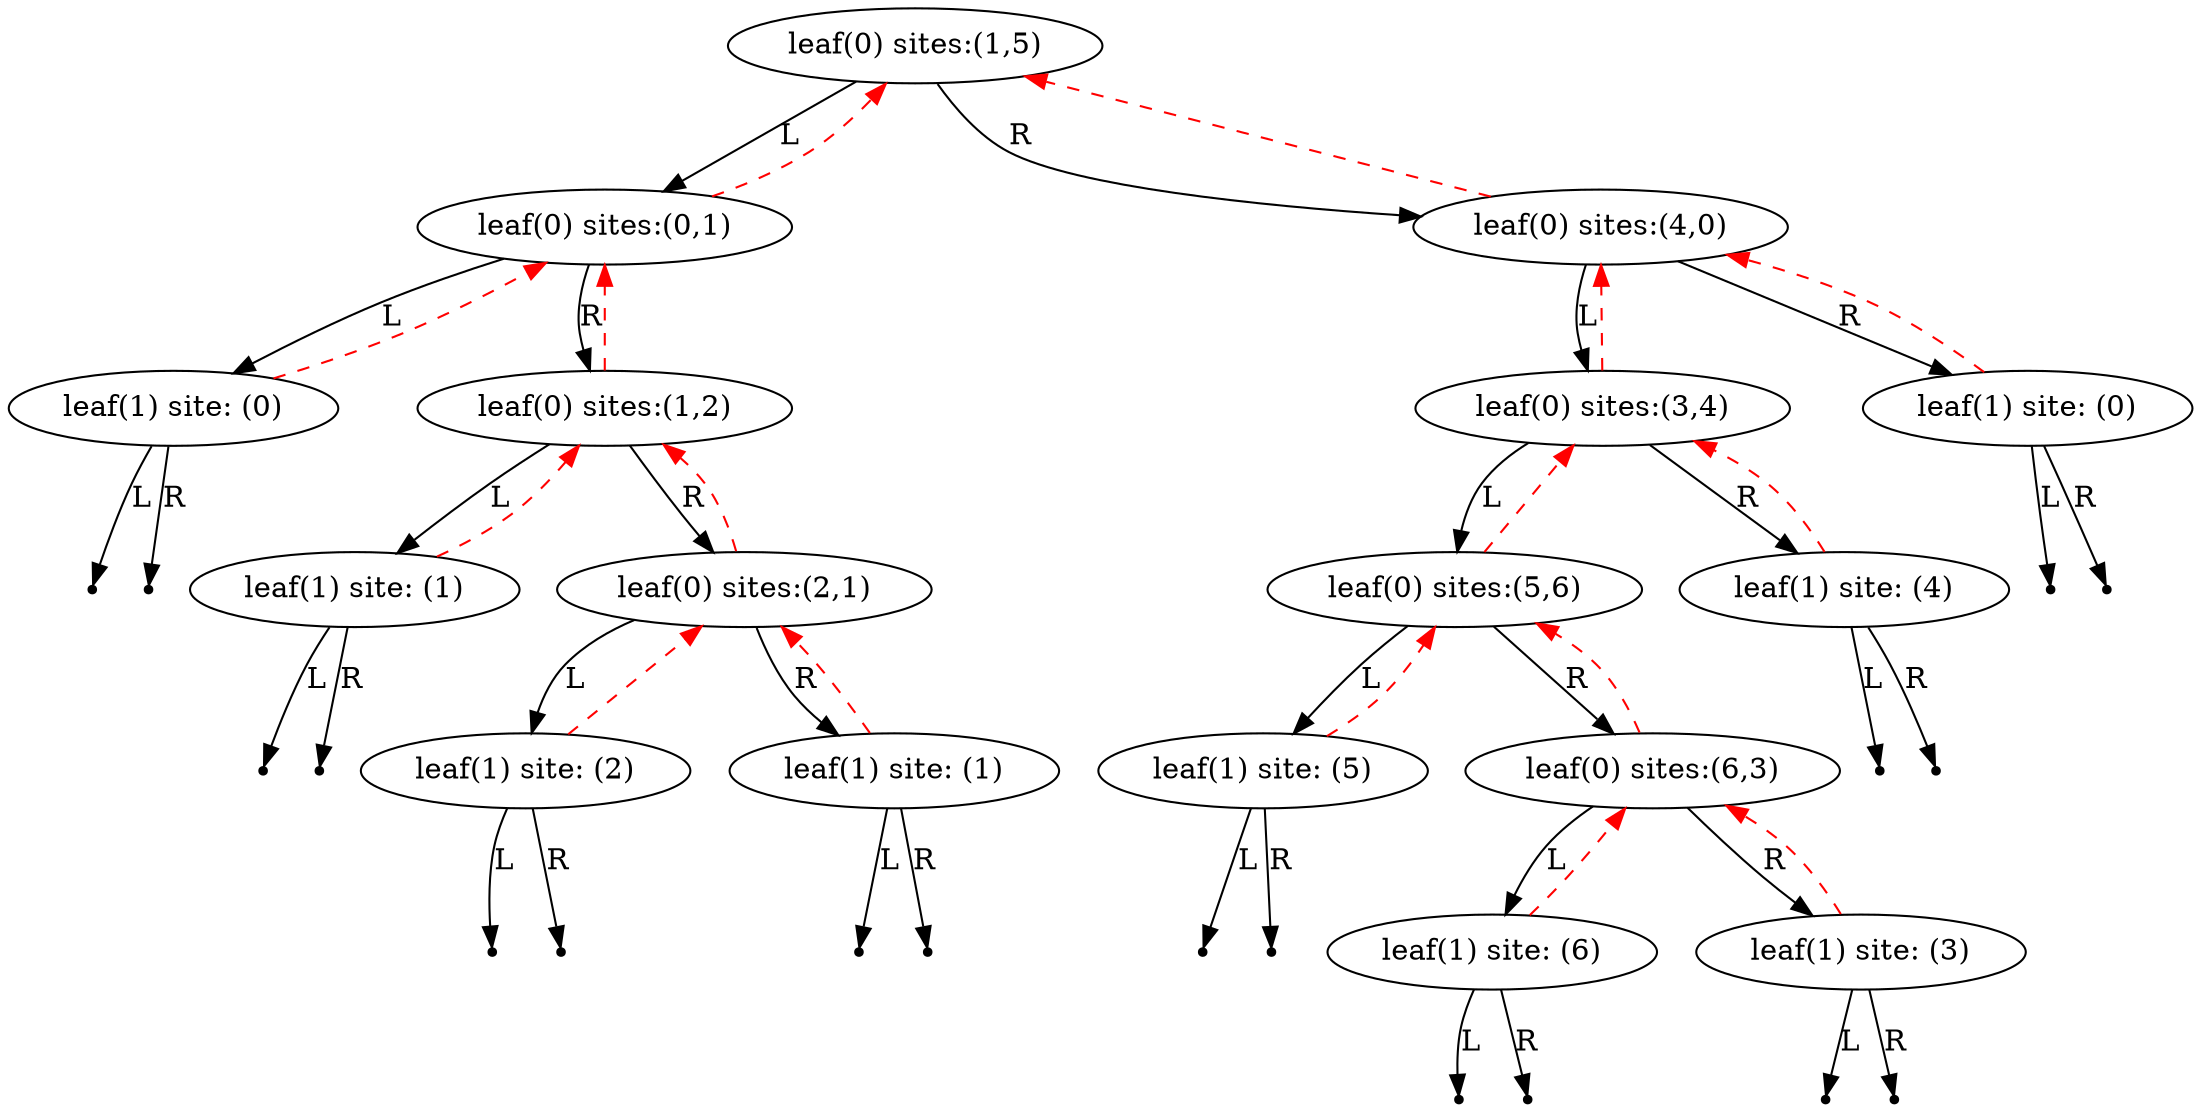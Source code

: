 digraph{
868351965[label="leaf(0) sites:(1,5)"];
868351965 -> 765334738[label="L"]
765334738[label="leaf(0) sites:(0,1)"];
765334738 -> 295808629[label="L"]
295808629[label="leaf(1) site: (0)"];
nullptr_l_295808629[shape=point];
295808629 -> nullptr_l_295808629[label="L"]
nullptr_r_295808629[shape=point];
295808629 -> nullptr_r_295808629[label="R"]
295808629 -> 765334738[color=red style=dashed]
765334738 -> 1555810283[label="R"]
1555810283[label="leaf(0) sites:(1,2)"];
1555810283 -> 1510627799[label="L"]
1510627799[label="leaf(1) site: (1)"];
nullptr_l_1510627799[shape=point];
1510627799 -> nullptr_l_1510627799[label="L"]
nullptr_r_1510627799[shape=point];
1510627799 -> nullptr_r_1510627799[label="R"]
1510627799 -> 1555810283[color=red style=dashed]
1555810283 -> 1994368778[label="R"]
1994368778[label="leaf(0) sites:(2,1)"];
1994368778 -> 469460817[label="L"]
469460817[label="leaf(1) site: (2)"];
nullptr_l_469460817[shape=point];
469460817 -> nullptr_l_469460817[label="L"]
nullptr_r_469460817[shape=point];
469460817 -> nullptr_r_469460817[label="R"]
469460817 -> 1994368778[color=red style=dashed]
1994368778 -> 1695238268[label="R"]
1695238268[label="leaf(1) site: (1)"];
nullptr_l_1695238268[shape=point];
1695238268 -> nullptr_l_1695238268[label="L"]
nullptr_r_1695238268[shape=point];
1695238268 -> nullptr_r_1695238268[label="R"]
1695238268 -> 1994368778[color=red style=dashed]
1994368778 -> 1555810283[color=red style=dashed]
1555810283 -> 765334738[color=red style=dashed]
765334738 -> 868351965[color=red style=dashed]
868351965 -> 129329764[label="R"]
129329764[label="leaf(0) sites:(4,0)"];
129329764 -> 1755282109[label="L"]
1755282109[label="leaf(0) sites:(3,4)"];
1755282109 -> 556605234[label="L"]
556605234[label="leaf(0) sites:(5,6)"];
556605234 -> 1078092743[label="L"]
1078092743[label="leaf(1) site: (5)"];
nullptr_l_1078092743[shape=point];
1078092743 -> nullptr_l_1078092743[label="L"]
nullptr_r_1078092743[shape=point];
1078092743 -> nullptr_r_1078092743[label="R"]
1078092743 -> 556605234[color=red style=dashed]
556605234 -> 833933430[label="R"]
833933430[label="leaf(0) sites:(6,3)"];
833933430 -> 1210384918[label="L"]
1210384918[label="leaf(1) site: (6)"];
nullptr_l_1210384918[shape=point];
1210384918 -> nullptr_l_1210384918[label="L"]
nullptr_r_1210384918[shape=point];
1210384918 -> nullptr_r_1210384918[label="R"]
1210384918 -> 833933430[color=red style=dashed]
833933430 -> 447201866[label="R"]
447201866[label="leaf(1) site: (3)"];
nullptr_l_447201866[shape=point];
447201866 -> nullptr_l_447201866[label="L"]
nullptr_r_447201866[shape=point];
447201866 -> nullptr_r_447201866[label="R"]
447201866 -> 833933430[color=red style=dashed]
833933430 -> 556605234[color=red style=dashed]
556605234 -> 1755282109[color=red style=dashed]
1755282109 -> 592327759[label="R"]
592327759[label="leaf(1) site: (4)"];
nullptr_l_592327759[shape=point];
592327759 -> nullptr_l_592327759[label="L"]
nullptr_r_592327759[shape=point];
592327759 -> nullptr_r_592327759[label="R"]
592327759 -> 1755282109[color=red style=dashed]
1755282109 -> 129329764[color=red style=dashed]
129329764 -> 245246554[label="R"]
245246554[label="leaf(1) site: (0)"];
nullptr_l_245246554[shape=point];
245246554 -> nullptr_l_245246554[label="L"]
nullptr_r_245246554[shape=point];
245246554 -> nullptr_r_245246554[label="R"]
245246554 -> 129329764[color=red style=dashed]
129329764 -> 868351965[color=red style=dashed]
}
